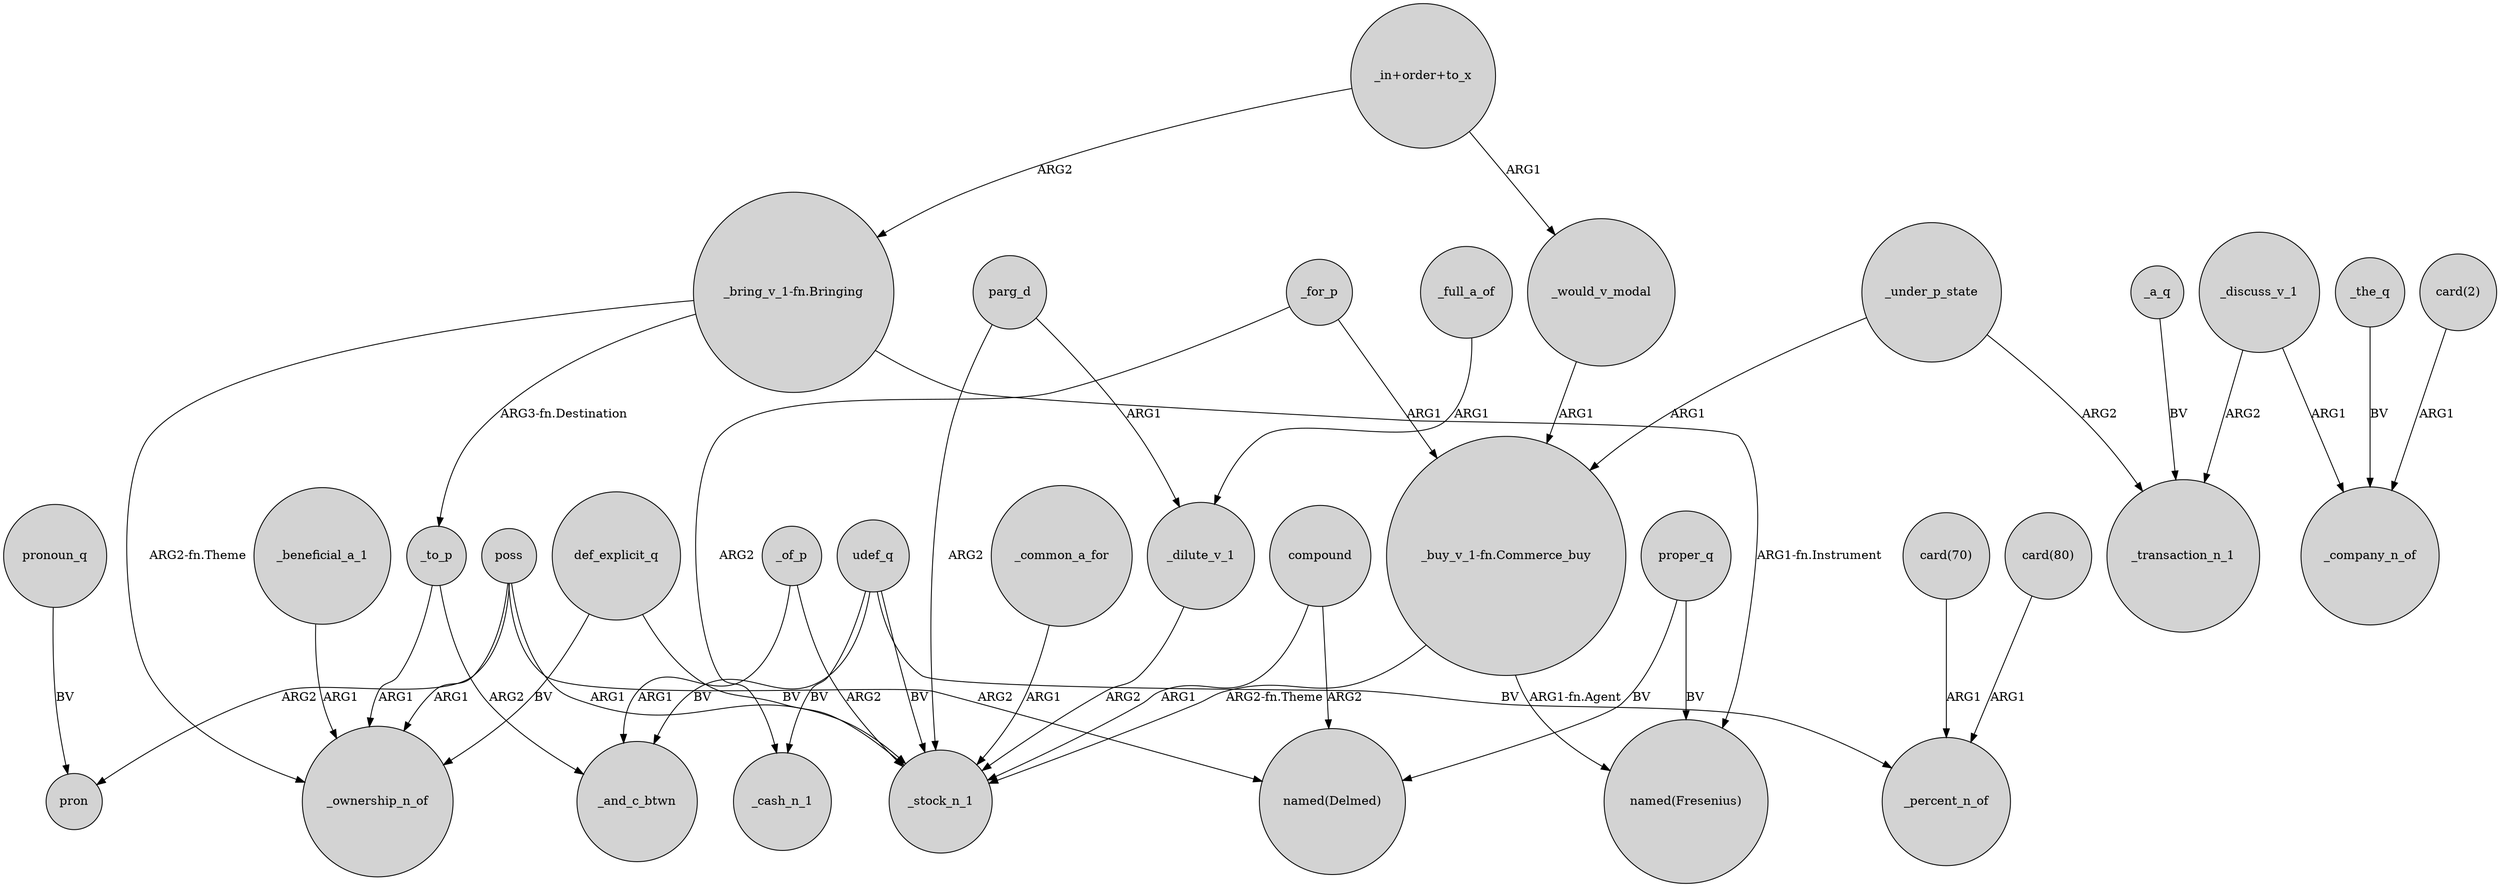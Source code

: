 digraph {
	node [shape=circle style=filled]
	_of_p -> _and_c_btwn [label=ARG1]
	_to_p -> _ownership_n_of [label=ARG1]
	poss -> _ownership_n_of [label=ARG1]
	poss -> pron [label=ARG2]
	"_buy_v_1-fn.Commerce_buy" -> "named(Fresenius)" [label="ARG1-fn.Agent"]
	_dilute_v_1 -> _stock_n_1 [label=ARG2]
	udef_q -> _cash_n_1 [label=BV]
	poss -> _stock_n_1 [label=ARG1]
	_for_p -> _cash_n_1 [label=ARG2]
	poss -> "named(Delmed)" [label=ARG2]
	_would_v_modal -> "_buy_v_1-fn.Commerce_buy" [label=ARG1]
	compound -> _stock_n_1 [label=ARG1]
	"_bring_v_1-fn.Bringing" -> _to_p [label="ARG3-fn.Destination"]
	def_explicit_q -> _stock_n_1 [label=BV]
	_a_q -> _transaction_n_1 [label=BV]
	_the_q -> _company_n_of [label=BV]
	proper_q -> "named(Delmed)" [label=BV]
	def_explicit_q -> _ownership_n_of [label=BV]
	_under_p_state -> "_buy_v_1-fn.Commerce_buy" [label=ARG1]
	pronoun_q -> pron [label=BV]
	_beneficial_a_1 -> _ownership_n_of [label=ARG1]
	udef_q -> _stock_n_1 [label=BV]
	_full_a_of -> _dilute_v_1 [label=ARG1]
	"card(70)" -> _percent_n_of [label=ARG1]
	_discuss_v_1 -> _company_n_of [label=ARG1]
	proper_q -> "named(Fresenius)" [label=BV]
	_for_p -> "_buy_v_1-fn.Commerce_buy" [label=ARG1]
	"card(80)" -> _percent_n_of [label=ARG1]
	_to_p -> _and_c_btwn [label=ARG2]
	"card(2)" -> _company_n_of [label=ARG1]
	_under_p_state -> _transaction_n_1 [label=ARG2]
	_common_a_for -> _stock_n_1 [label=ARG1]
	_of_p -> _stock_n_1 [label=ARG2]
	"_bring_v_1-fn.Bringing" -> _ownership_n_of [label="ARG2-fn.Theme"]
	udef_q -> _percent_n_of [label=BV]
	compound -> "named(Delmed)" [label=ARG2]
	udef_q -> _and_c_btwn [label=BV]
	parg_d -> _dilute_v_1 [label=ARG1]
	"_buy_v_1-fn.Commerce_buy" -> _stock_n_1 [label="ARG2-fn.Theme"]
	"_in+order+to_x" -> _would_v_modal [label=ARG1]
	"_in+order+to_x" -> "_bring_v_1-fn.Bringing" [label=ARG2]
	"_bring_v_1-fn.Bringing" -> "named(Fresenius)" [label="ARG1-fn.Instrument"]
	_discuss_v_1 -> _transaction_n_1 [label=ARG2]
	parg_d -> _stock_n_1 [label=ARG2]
}
